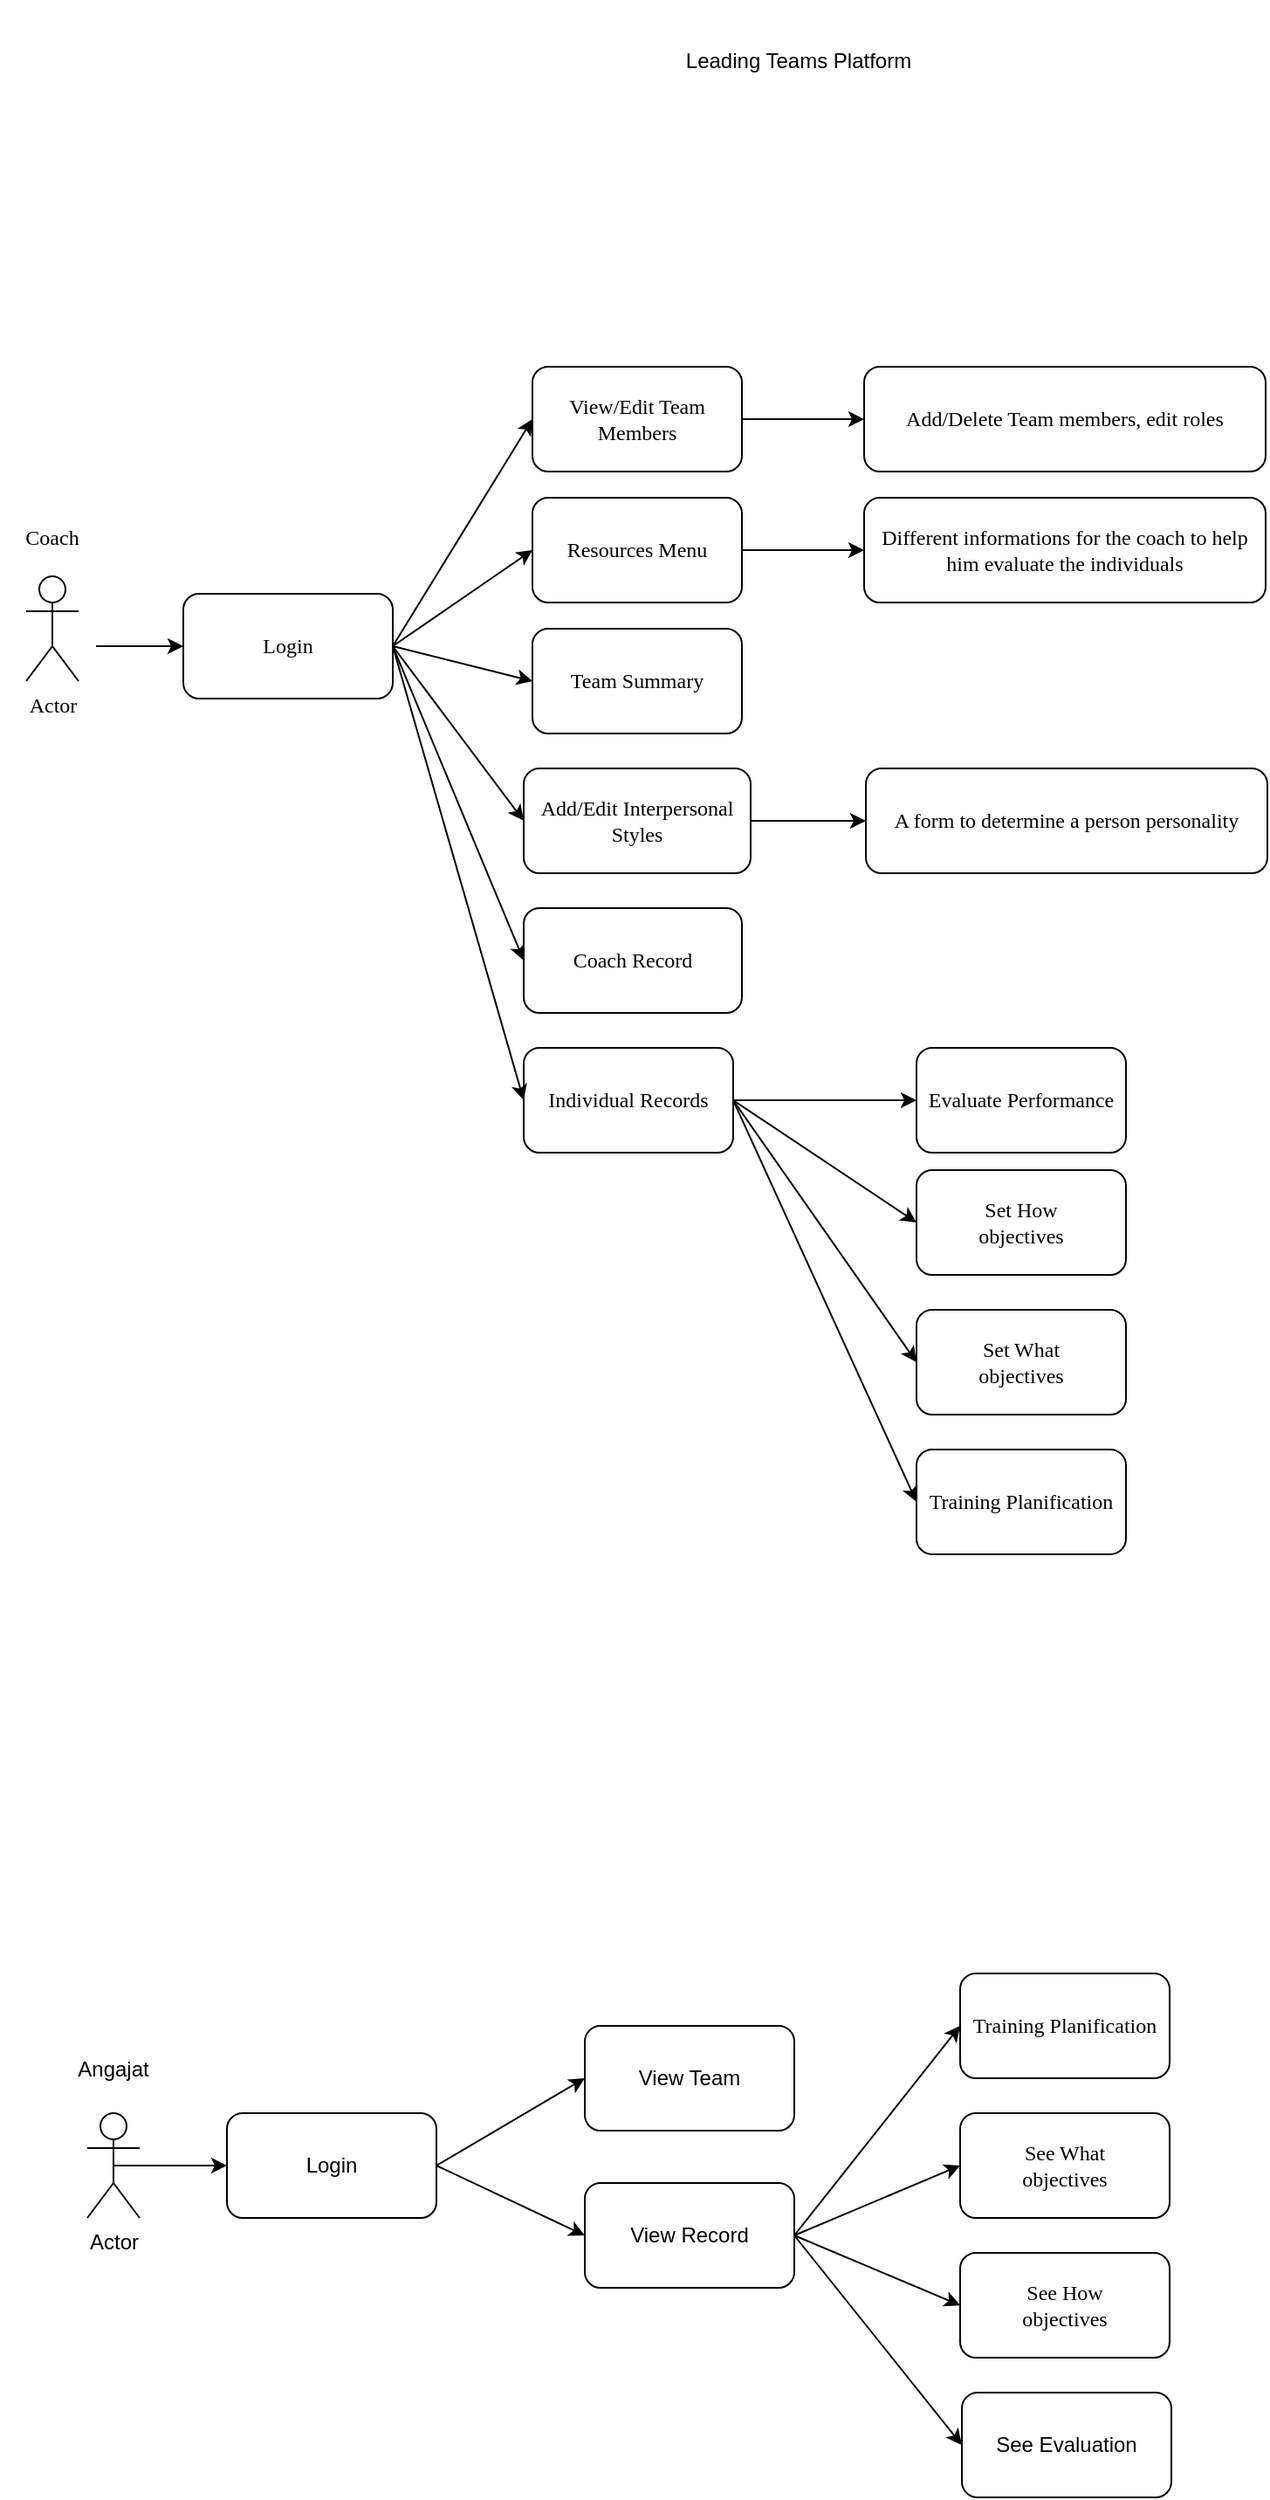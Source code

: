 <mxfile version="16.6.1" type="device"><diagram id="67GJGrUh2GSb60oi9Ck3" name="Page-1"><mxGraphModel dx="1646" dy="843" grid="1" gridSize="10" guides="1" tooltips="1" connect="1" arrows="1" fold="1" page="1" pageScale="1" pageWidth="850" pageHeight="1100" math="0" shadow="0"><root><mxCell id="0"/><mxCell id="1" parent="0"/><object label="Actor" id="1fwYXLf9aV-B6b_0oQn7-1"><mxCell style="shape=umlActor;verticalLabelPosition=bottom;verticalAlign=top;outlineConnect=0;fontFamily=Verdana;labelBackgroundColor=none;labelBorderColor=none;html=1;" parent="1" vertex="1"><mxGeometry x="30" y="340" width="30" height="60" as="geometry"/></mxCell></object><mxCell id="1fwYXLf9aV-B6b_0oQn7-6" value="" style="endArrow=classic;html=1;rounded=0;fontFamily=Verdana;fontSize=12;fontColor=default;entryX=0;entryY=0.5;entryDx=0;entryDy=0;" parent="1" target="1fwYXLf9aV-B6b_0oQn7-7" edge="1"><mxGeometry width="50" height="50" relative="1" as="geometry"><mxPoint x="70" y="380" as="sourcePoint"/><mxPoint x="160" y="380" as="targetPoint"/></mxGeometry></mxCell><mxCell id="1fwYXLf9aV-B6b_0oQn7-7" value="Login" style="rounded=1;whiteSpace=wrap;html=1;labelBackgroundColor=none;labelBorderColor=none;fontFamily=Verdana;fontSize=12;fontColor=default;strokeColor=default;fillColor=default;" parent="1" vertex="1"><mxGeometry x="120" y="350" width="120" height="60" as="geometry"/></mxCell><mxCell id="1fwYXLf9aV-B6b_0oQn7-8" value="" style="endArrow=classic;html=1;rounded=0;fontFamily=Verdana;fontSize=12;fontColor=default;exitX=1;exitY=0.5;exitDx=0;exitDy=0;entryX=0;entryY=0.5;entryDx=0;entryDy=0;" parent="1" source="1fwYXLf9aV-B6b_0oQn7-7" target="1fwYXLf9aV-B6b_0oQn7-10" edge="1"><mxGeometry width="50" height="50" relative="1" as="geometry"><mxPoint x="380" y="450" as="sourcePoint"/><mxPoint x="290" y="380" as="targetPoint"/></mxGeometry></mxCell><mxCell id="1fwYXLf9aV-B6b_0oQn7-10" value="View/Edit Team Members" style="rounded=1;whiteSpace=wrap;html=1;labelBackgroundColor=none;labelBorderColor=none;fontFamily=Verdana;fontSize=12;fontColor=default;strokeColor=default;fillColor=default;" parent="1" vertex="1"><mxGeometry x="320" y="220" width="120" height="60" as="geometry"/></mxCell><mxCell id="1fwYXLf9aV-B6b_0oQn7-11" value="&lt;div&gt;Coach&lt;/div&gt;&lt;div&gt;&lt;br&gt;&lt;/div&gt;" style="text;html=1;strokeColor=none;fillColor=none;align=center;verticalAlign=middle;whiteSpace=wrap;rounded=0;labelBackgroundColor=none;labelBorderColor=none;fontFamily=Verdana;fontSize=12;fontColor=default;" parent="1" vertex="1"><mxGeometry x="15" y="310" width="60" height="30" as="geometry"/></mxCell><mxCell id="1fwYXLf9aV-B6b_0oQn7-12" value="Resources Menu" style="rounded=1;whiteSpace=wrap;html=1;labelBackgroundColor=none;labelBorderColor=none;fontFamily=Verdana;fontSize=12;fontColor=default;strokeColor=default;fillColor=default;" parent="1" vertex="1"><mxGeometry x="320" y="295" width="120" height="60" as="geometry"/></mxCell><mxCell id="1fwYXLf9aV-B6b_0oQn7-13" value="Team Summary" style="rounded=1;whiteSpace=wrap;html=1;labelBackgroundColor=none;labelBorderColor=none;fontFamily=Verdana;fontSize=12;fontColor=default;strokeColor=default;fillColor=default;" parent="1" vertex="1"><mxGeometry x="320" y="370" width="120" height="60" as="geometry"/></mxCell><mxCell id="1fwYXLf9aV-B6b_0oQn7-14" value="Add/Edit Interpersonal Styles" style="rounded=1;whiteSpace=wrap;html=1;labelBackgroundColor=none;labelBorderColor=none;fontFamily=Verdana;fontSize=12;fontColor=default;strokeColor=default;fillColor=default;" parent="1" vertex="1"><mxGeometry x="315" y="450" width="130" height="60" as="geometry"/></mxCell><mxCell id="1fwYXLf9aV-B6b_0oQn7-15" value="" style="endArrow=classic;html=1;rounded=0;fontFamily=Verdana;fontSize=12;fontColor=default;exitX=1;exitY=0.5;exitDx=0;exitDy=0;entryX=0;entryY=0.5;entryDx=0;entryDy=0;" parent="1" source="1fwYXLf9aV-B6b_0oQn7-7" target="1fwYXLf9aV-B6b_0oQn7-12" edge="1"><mxGeometry width="50" height="50" relative="1" as="geometry"><mxPoint x="380" y="450" as="sourcePoint"/><mxPoint x="430" y="400" as="targetPoint"/></mxGeometry></mxCell><mxCell id="1fwYXLf9aV-B6b_0oQn7-16" value="" style="endArrow=classic;html=1;rounded=0;fontFamily=Verdana;fontSize=12;fontColor=default;exitX=1;exitY=0.5;exitDx=0;exitDy=0;entryX=0;entryY=0.5;entryDx=0;entryDy=0;" parent="1" source="1fwYXLf9aV-B6b_0oQn7-7" target="1fwYXLf9aV-B6b_0oQn7-13" edge="1"><mxGeometry width="50" height="50" relative="1" as="geometry"><mxPoint x="380" y="450" as="sourcePoint"/><mxPoint x="430" y="400" as="targetPoint"/></mxGeometry></mxCell><mxCell id="1fwYXLf9aV-B6b_0oQn7-17" value="" style="endArrow=classic;html=1;rounded=0;fontFamily=Verdana;fontSize=12;fontColor=default;entryX=0;entryY=0.5;entryDx=0;entryDy=0;" parent="1" target="1fwYXLf9aV-B6b_0oQn7-14" edge="1"><mxGeometry width="50" height="50" relative="1" as="geometry"><mxPoint x="240" y="380" as="sourcePoint"/><mxPoint x="430" y="400" as="targetPoint"/></mxGeometry></mxCell><mxCell id="1fwYXLf9aV-B6b_0oQn7-18" value="" style="endArrow=classic;html=1;rounded=0;fontFamily=Verdana;fontSize=12;fontColor=default;exitX=1;exitY=0.5;exitDx=0;exitDy=0;entryX=0;entryY=0.5;entryDx=0;entryDy=0;" parent="1" source="1fwYXLf9aV-B6b_0oQn7-7" target="1fwYXLf9aV-B6b_0oQn7-19" edge="1"><mxGeometry width="50" height="50" relative="1" as="geometry"><mxPoint x="380" y="450" as="sourcePoint"/><mxPoint x="310" y="540" as="targetPoint"/></mxGeometry></mxCell><mxCell id="1fwYXLf9aV-B6b_0oQn7-19" value="Coach Record" style="rounded=1;whiteSpace=wrap;html=1;labelBackgroundColor=none;labelBorderColor=none;fontFamily=Verdana;fontSize=12;fontColor=default;strokeColor=default;fillColor=default;" parent="1" vertex="1"><mxGeometry x="315" y="530" width="125" height="60" as="geometry"/></mxCell><mxCell id="1fwYXLf9aV-B6b_0oQn7-20" value="" style="endArrow=classic;html=1;rounded=0;fontFamily=Verdana;fontSize=12;fontColor=default;exitX=1;exitY=0.5;exitDx=0;exitDy=0;" parent="1" source="1fwYXLf9aV-B6b_0oQn7-12" target="1fwYXLf9aV-B6b_0oQn7-21" edge="1"><mxGeometry width="50" height="50" relative="1" as="geometry"><mxPoint x="380" y="400" as="sourcePoint"/><mxPoint x="530" y="325" as="targetPoint"/></mxGeometry></mxCell><mxCell id="1fwYXLf9aV-B6b_0oQn7-21" value="Different informations for the coach to help him evaluate the individuals" style="rounded=1;whiteSpace=wrap;html=1;labelBackgroundColor=none;labelBorderColor=none;fontFamily=Verdana;fontSize=12;fontColor=default;strokeColor=default;fillColor=default;" parent="1" vertex="1"><mxGeometry x="510" y="295" width="230" height="60" as="geometry"/></mxCell><mxCell id="1fwYXLf9aV-B6b_0oQn7-22" value="" style="endArrow=classic;html=1;rounded=0;fontFamily=Verdana;fontSize=12;fontColor=default;exitX=1;exitY=0.5;exitDx=0;exitDy=0;entryX=0;entryY=0.5;entryDx=0;entryDy=0;" parent="1" source="1fwYXLf9aV-B6b_0oQn7-10" target="1fwYXLf9aV-B6b_0oQn7-24" edge="1"><mxGeometry width="50" height="50" relative="1" as="geometry"><mxPoint x="380" y="400" as="sourcePoint"/><mxPoint x="460" y="250" as="targetPoint"/></mxGeometry></mxCell><mxCell id="1fwYXLf9aV-B6b_0oQn7-24" value="Add/Delete Team members, edit roles " style="rounded=1;whiteSpace=wrap;html=1;labelBackgroundColor=none;labelBorderColor=none;fontFamily=Verdana;fontSize=12;fontColor=default;strokeColor=default;fillColor=default;" parent="1" vertex="1"><mxGeometry x="510" y="220" width="230" height="60" as="geometry"/></mxCell><mxCell id="1fwYXLf9aV-B6b_0oQn7-25" value="A form to determine a person personality" style="rounded=1;whiteSpace=wrap;html=1;labelBackgroundColor=none;labelBorderColor=none;fontFamily=Verdana;fontSize=12;fontColor=default;strokeColor=default;fillColor=default;" parent="1" vertex="1"><mxGeometry x="511" y="450" width="230" height="60" as="geometry"/></mxCell><mxCell id="1fwYXLf9aV-B6b_0oQn7-26" value="" style="endArrow=classic;html=1;rounded=0;fontFamily=Verdana;fontSize=12;fontColor=default;exitX=1;exitY=0.5;exitDx=0;exitDy=0;entryX=0;entryY=0.5;entryDx=0;entryDy=0;" parent="1" source="1fwYXLf9aV-B6b_0oQn7-14" target="1fwYXLf9aV-B6b_0oQn7-25" edge="1"><mxGeometry width="50" height="50" relative="1" as="geometry"><mxPoint x="380" y="400" as="sourcePoint"/><mxPoint x="430" y="350" as="targetPoint"/></mxGeometry></mxCell><mxCell id="1fwYXLf9aV-B6b_0oQn7-27" value="Individual Records" style="rounded=1;whiteSpace=wrap;html=1;labelBackgroundColor=none;labelBorderColor=none;fontFamily=Verdana;fontSize=12;fontColor=default;strokeColor=default;fillColor=default;" parent="1" vertex="1"><mxGeometry x="315" y="610" width="120" height="60" as="geometry"/></mxCell><mxCell id="1fwYXLf9aV-B6b_0oQn7-28" value="" style="endArrow=classic;html=1;rounded=0;fontFamily=Verdana;fontSize=12;fontColor=default;exitX=1;exitY=0.5;exitDx=0;exitDy=0;entryX=0;entryY=0.5;entryDx=0;entryDy=0;" parent="1" source="1fwYXLf9aV-B6b_0oQn7-7" target="1fwYXLf9aV-B6b_0oQn7-27" edge="1"><mxGeometry width="50" height="50" relative="1" as="geometry"><mxPoint x="380" y="470" as="sourcePoint"/><mxPoint x="430" y="420" as="targetPoint"/></mxGeometry></mxCell><mxCell id="1fwYXLf9aV-B6b_0oQn7-29" value="" style="endArrow=classic;html=1;rounded=0;fontFamily=Verdana;fontSize=12;fontColor=default;exitX=1;exitY=0.5;exitDx=0;exitDy=0;entryX=0;entryY=0.5;entryDx=0;entryDy=0;" parent="1" source="1fwYXLf9aV-B6b_0oQn7-27" target="1fwYXLf9aV-B6b_0oQn7-30" edge="1"><mxGeometry width="50" height="50" relative="1" as="geometry"><mxPoint x="380" y="540" as="sourcePoint"/><mxPoint x="520" y="570" as="targetPoint"/></mxGeometry></mxCell><mxCell id="1fwYXLf9aV-B6b_0oQn7-30" value="Evaluate Performance" style="rounded=1;whiteSpace=wrap;html=1;labelBackgroundColor=none;labelBorderColor=none;fontFamily=Verdana;fontSize=12;fontColor=default;strokeColor=default;fillColor=default;" parent="1" vertex="1"><mxGeometry x="540" y="610" width="120" height="60" as="geometry"/></mxCell><mxCell id="1fwYXLf9aV-B6b_0oQn7-31" value="&lt;div&gt;Set What &lt;br&gt;&lt;/div&gt;&lt;div&gt;objectives&lt;/div&gt;" style="rounded=1;whiteSpace=wrap;html=1;labelBackgroundColor=none;labelBorderColor=none;fontFamily=Verdana;fontSize=12;fontColor=default;strokeColor=default;fillColor=default;" parent="1" vertex="1"><mxGeometry x="540" y="760" width="120" height="60" as="geometry"/></mxCell><mxCell id="1fwYXLf9aV-B6b_0oQn7-32" value="" style="endArrow=classic;html=1;rounded=0;fontFamily=Verdana;fontSize=12;fontColor=default;exitX=1;exitY=0.5;exitDx=0;exitDy=0;entryX=0;entryY=0.5;entryDx=0;entryDy=0;" parent="1" source="1fwYXLf9aV-B6b_0oQn7-27" target="1fwYXLf9aV-B6b_0oQn7-31" edge="1"><mxGeometry width="50" height="50" relative="1" as="geometry"><mxPoint x="380" y="650" as="sourcePoint"/><mxPoint x="430" y="600" as="targetPoint"/></mxGeometry></mxCell><mxCell id="1fwYXLf9aV-B6b_0oQn7-33" value="" style="endArrow=classic;html=1;rounded=0;fontFamily=Verdana;fontSize=12;fontColor=default;exitX=1;exitY=0.5;exitDx=0;exitDy=0;entryX=0;entryY=0.5;entryDx=0;entryDy=0;" parent="1" source="1fwYXLf9aV-B6b_0oQn7-27" target="1fwYXLf9aV-B6b_0oQn7-34" edge="1"><mxGeometry width="50" height="50" relative="1" as="geometry"><mxPoint x="380" y="650" as="sourcePoint"/><mxPoint x="500" y="750" as="targetPoint"/></mxGeometry></mxCell><mxCell id="1fwYXLf9aV-B6b_0oQn7-34" value="Training Planification" style="rounded=1;whiteSpace=wrap;html=1;labelBackgroundColor=none;labelBorderColor=none;fontFamily=Verdana;fontSize=12;fontColor=default;strokeColor=default;fillColor=default;" parent="1" vertex="1"><mxGeometry x="540" y="840" width="120" height="60" as="geometry"/></mxCell><mxCell id="1fwYXLf9aV-B6b_0oQn7-35" value="" style="endArrow=classic;html=1;rounded=0;fontFamily=Verdana;fontSize=12;fontColor=default;exitX=1;exitY=0.5;exitDx=0;exitDy=0;entryX=0;entryY=0.5;entryDx=0;entryDy=0;" parent="1" source="1fwYXLf9aV-B6b_0oQn7-27" target="1fwYXLf9aV-B6b_0oQn7-36" edge="1"><mxGeometry width="50" height="50" relative="1" as="geometry"><mxPoint x="380" y="650" as="sourcePoint"/><mxPoint x="530" y="590" as="targetPoint"/></mxGeometry></mxCell><mxCell id="1fwYXLf9aV-B6b_0oQn7-36" value="&lt;div&gt;Set How &lt;br&gt;&lt;/div&gt;&lt;div&gt;objectives&lt;/div&gt;" style="rounded=1;whiteSpace=wrap;html=1;labelBackgroundColor=none;labelBorderColor=none;fontFamily=Verdana;fontSize=12;fontColor=default;strokeColor=default;fillColor=default;" parent="1" vertex="1"><mxGeometry x="540" y="680" width="120" height="60" as="geometry"/></mxCell><mxCell id="-hO93OyAtBZYg937ZFUJ-1" value="Actor" style="shape=umlActor;verticalLabelPosition=bottom;verticalAlign=top;html=1;outlineConnect=0;" vertex="1" parent="1"><mxGeometry x="65" y="1220" width="30" height="60" as="geometry"/></mxCell><mxCell id="-hO93OyAtBZYg937ZFUJ-2" value="Angajat" style="text;html=1;strokeColor=none;fillColor=none;align=center;verticalAlign=middle;whiteSpace=wrap;rounded=0;" vertex="1" parent="1"><mxGeometry x="50" y="1180" width="60" height="30" as="geometry"/></mxCell><mxCell id="-hO93OyAtBZYg937ZFUJ-3" value="" style="endArrow=classic;html=1;rounded=0;exitX=0.5;exitY=0.5;exitDx=0;exitDy=0;exitPerimeter=0;" edge="1" parent="1" source="-hO93OyAtBZYg937ZFUJ-1" target="-hO93OyAtBZYg937ZFUJ-4"><mxGeometry width="50" height="50" relative="1" as="geometry"><mxPoint x="385" y="1060" as="sourcePoint"/><mxPoint x="175" y="1250" as="targetPoint"/></mxGeometry></mxCell><mxCell id="-hO93OyAtBZYg937ZFUJ-4" value="&lt;div&gt;Login&lt;/div&gt;" style="rounded=1;whiteSpace=wrap;html=1;" vertex="1" parent="1"><mxGeometry x="145" y="1220" width="120" height="60" as="geometry"/></mxCell><mxCell id="-hO93OyAtBZYg937ZFUJ-5" value="View Team" style="rounded=1;whiteSpace=wrap;html=1;" vertex="1" parent="1"><mxGeometry x="350" y="1170" width="120" height="60" as="geometry"/></mxCell><mxCell id="-hO93OyAtBZYg937ZFUJ-6" value="" style="endArrow=classic;html=1;rounded=0;exitX=1;exitY=0.5;exitDx=0;exitDy=0;entryX=0;entryY=0.5;entryDx=0;entryDy=0;" edge="1" parent="1" source="-hO93OyAtBZYg937ZFUJ-4" target="-hO93OyAtBZYg937ZFUJ-5"><mxGeometry width="50" height="50" relative="1" as="geometry"><mxPoint x="435" y="1100" as="sourcePoint"/><mxPoint x="485" y="1050" as="targetPoint"/></mxGeometry></mxCell><mxCell id="-hO93OyAtBZYg937ZFUJ-7" value="View Record" style="rounded=1;whiteSpace=wrap;html=1;" vertex="1" parent="1"><mxGeometry x="350" y="1260" width="120" height="60" as="geometry"/></mxCell><mxCell id="-hO93OyAtBZYg937ZFUJ-8" value="" style="endArrow=classic;html=1;rounded=0;exitX=1;exitY=0.5;exitDx=0;exitDy=0;entryX=0;entryY=0.5;entryDx=0;entryDy=0;" edge="1" parent="1" source="-hO93OyAtBZYg937ZFUJ-4" target="-hO93OyAtBZYg937ZFUJ-7"><mxGeometry width="50" height="50" relative="1" as="geometry"><mxPoint x="410" y="1170" as="sourcePoint"/><mxPoint x="460" y="1120" as="targetPoint"/></mxGeometry></mxCell><mxCell id="-hO93OyAtBZYg937ZFUJ-9" value="&lt;div&gt;See What &lt;br&gt;&lt;/div&gt;&lt;div&gt;objectives&lt;/div&gt;" style="rounded=1;whiteSpace=wrap;html=1;labelBackgroundColor=none;labelBorderColor=none;fontFamily=Verdana;fontSize=12;fontColor=default;strokeColor=default;fillColor=default;" vertex="1" parent="1"><mxGeometry x="565" y="1220" width="120" height="60" as="geometry"/></mxCell><mxCell id="-hO93OyAtBZYg937ZFUJ-10" value="&lt;div&gt;See How &lt;br&gt;&lt;/div&gt;&lt;div&gt;objectives&lt;/div&gt;" style="rounded=1;whiteSpace=wrap;html=1;labelBackgroundColor=none;labelBorderColor=none;fontFamily=Verdana;fontSize=12;fontColor=default;strokeColor=default;fillColor=default;" vertex="1" parent="1"><mxGeometry x="565" y="1300" width="120" height="60" as="geometry"/></mxCell><mxCell id="-hO93OyAtBZYg937ZFUJ-11" value="" style="endArrow=classic;html=1;rounded=0;exitX=1;exitY=0.5;exitDx=0;exitDy=0;entryX=0;entryY=0.5;entryDx=0;entryDy=0;" edge="1" parent="1" source="-hO93OyAtBZYg937ZFUJ-7" target="-hO93OyAtBZYg937ZFUJ-9"><mxGeometry width="50" height="50" relative="1" as="geometry"><mxPoint x="410" y="1070" as="sourcePoint"/><mxPoint x="460" y="1020" as="targetPoint"/></mxGeometry></mxCell><mxCell id="-hO93OyAtBZYg937ZFUJ-12" value="" style="endArrow=classic;html=1;rounded=0;exitX=1;exitY=0.5;exitDx=0;exitDy=0;entryX=0;entryY=0.5;entryDx=0;entryDy=0;" edge="1" parent="1" source="-hO93OyAtBZYg937ZFUJ-7" target="-hO93OyAtBZYg937ZFUJ-10"><mxGeometry width="50" height="50" relative="1" as="geometry"><mxPoint x="410" y="1070" as="sourcePoint"/><mxPoint x="460" y="1020" as="targetPoint"/></mxGeometry></mxCell><mxCell id="-hO93OyAtBZYg937ZFUJ-13" value="" style="endArrow=classic;html=1;rounded=0;exitX=1;exitY=0.5;exitDx=0;exitDy=0;entryX=0;entryY=0.5;entryDx=0;entryDy=0;" edge="1" parent="1" source="-hO93OyAtBZYg937ZFUJ-7" target="-hO93OyAtBZYg937ZFUJ-14"><mxGeometry width="50" height="50" relative="1" as="geometry"><mxPoint x="410" y="1200" as="sourcePoint"/><mxPoint x="550" y="1410" as="targetPoint"/></mxGeometry></mxCell><mxCell id="-hO93OyAtBZYg937ZFUJ-14" value="See Evaluation" style="rounded=1;whiteSpace=wrap;html=1;" vertex="1" parent="1"><mxGeometry x="566" y="1380" width="120" height="60" as="geometry"/></mxCell><mxCell id="-hO93OyAtBZYg937ZFUJ-15" value="Training Planification" style="rounded=1;whiteSpace=wrap;html=1;labelBackgroundColor=none;labelBorderColor=none;fontFamily=Verdana;fontSize=12;fontColor=default;strokeColor=default;fillColor=default;" vertex="1" parent="1"><mxGeometry x="565" y="1140" width="120" height="60" as="geometry"/></mxCell><mxCell id="-hO93OyAtBZYg937ZFUJ-17" value="" style="endArrow=classic;html=1;rounded=0;exitX=1;exitY=0.5;exitDx=0;exitDy=0;entryX=0;entryY=0.5;entryDx=0;entryDy=0;" edge="1" parent="1" source="-hO93OyAtBZYg937ZFUJ-7" target="-hO93OyAtBZYg937ZFUJ-15"><mxGeometry width="50" height="50" relative="1" as="geometry"><mxPoint x="410" y="1200" as="sourcePoint"/><mxPoint x="460" y="1150" as="targetPoint"/></mxGeometry></mxCell><mxCell id="-hO93OyAtBZYg937ZFUJ-18" value="Leading Teams Platform" style="text;html=1;strokeColor=none;fillColor=none;align=center;verticalAlign=middle;whiteSpace=wrap;rounded=0;" vertex="1" parent="1"><mxGeometry x="315" y="10" width="315" height="70" as="geometry"/></mxCell></root></mxGraphModel></diagram></mxfile>